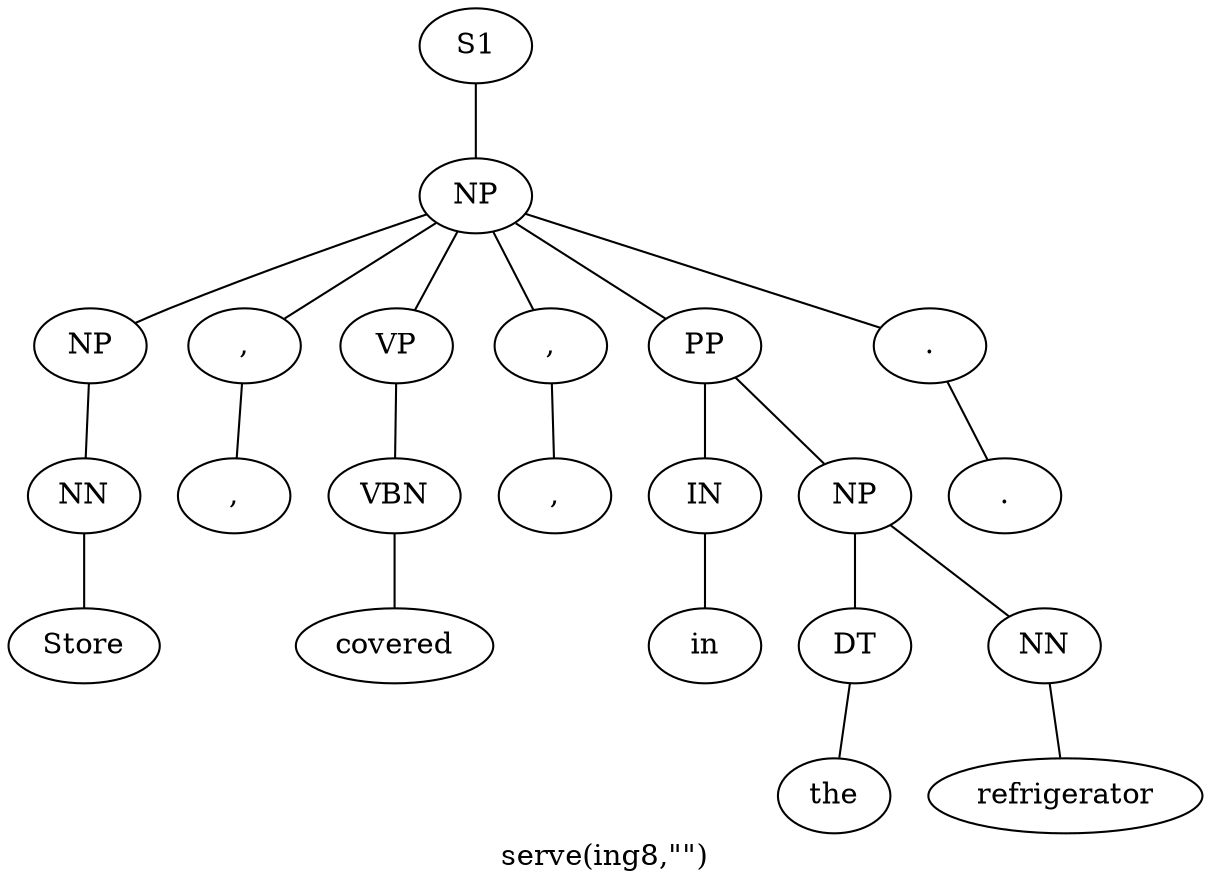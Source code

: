 graph SyntaxGraph {
	label = "serve(ing8,\"\")";
	Node0 [label="S1"];
	Node1 [label="NP"];
	Node2 [label="NP"];
	Node3 [label="NN"];
	Node4 [label="Store"];
	Node5 [label=","];
	Node6 [label=","];
	Node7 [label="VP"];
	Node8 [label="VBN"];
	Node9 [label="covered"];
	Node10 [label=","];
	Node11 [label=","];
	Node12 [label="PP"];
	Node13 [label="IN"];
	Node14 [label="in"];
	Node15 [label="NP"];
	Node16 [label="DT"];
	Node17 [label="the"];
	Node18 [label="NN"];
	Node19 [label="refrigerator"];
	Node20 [label="."];
	Node21 [label="."];

	Node0 -- Node1;
	Node1 -- Node2;
	Node1 -- Node5;
	Node1 -- Node7;
	Node1 -- Node10;
	Node1 -- Node12;
	Node1 -- Node20;
	Node2 -- Node3;
	Node3 -- Node4;
	Node5 -- Node6;
	Node7 -- Node8;
	Node8 -- Node9;
	Node10 -- Node11;
	Node12 -- Node13;
	Node12 -- Node15;
	Node13 -- Node14;
	Node15 -- Node16;
	Node15 -- Node18;
	Node16 -- Node17;
	Node18 -- Node19;
	Node20 -- Node21;
}